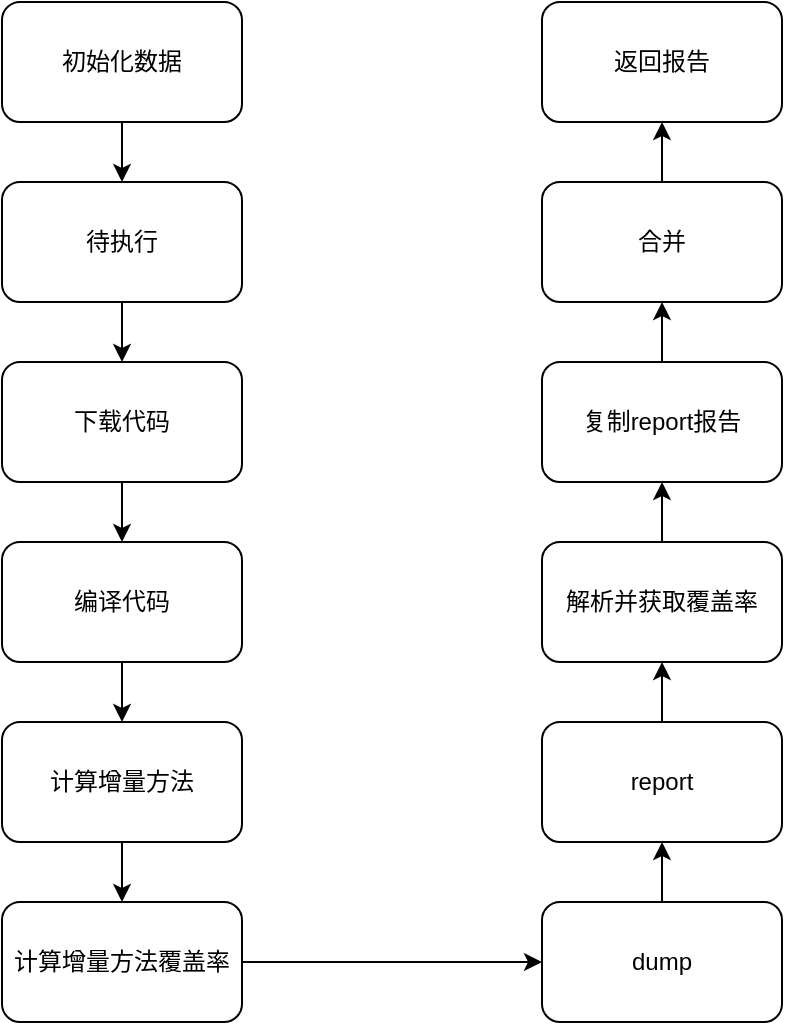 <mxfile version="21.8.2" type="github">
  <diagram name="第 1 页" id="mg1gvutmwJHMGOa3bxmX">
    <mxGraphModel dx="885" dy="641" grid="1" gridSize="10" guides="1" tooltips="1" connect="1" arrows="1" fold="1" page="1" pageScale="1" pageWidth="827" pageHeight="1169" math="0" shadow="0">
      <root>
        <mxCell id="0" />
        <mxCell id="1" parent="0" />
        <mxCell id="WUDJJq0xBTec497IEJst-1" value="初始化数据" style="rounded=1;whiteSpace=wrap;html=1;" vertex="1" parent="1">
          <mxGeometry x="150" y="60" width="120" height="60" as="geometry" />
        </mxCell>
        <mxCell id="WUDJJq0xBTec497IEJst-4" value="" style="edgeStyle=orthogonalEdgeStyle;rounded=0;orthogonalLoop=1;jettySize=auto;html=1;" edge="1" parent="1" source="WUDJJq0xBTec497IEJst-1" target="WUDJJq0xBTec497IEJst-3">
          <mxGeometry relative="1" as="geometry">
            <mxPoint x="210" y="180" as="targetPoint" />
            <mxPoint x="210" y="120" as="sourcePoint" />
          </mxGeometry>
        </mxCell>
        <mxCell id="WUDJJq0xBTec497IEJst-6" value="" style="edgeStyle=orthogonalEdgeStyle;rounded=0;orthogonalLoop=1;jettySize=auto;html=1;" edge="1" parent="1" source="WUDJJq0xBTec497IEJst-3" target="WUDJJq0xBTec497IEJst-5">
          <mxGeometry relative="1" as="geometry" />
        </mxCell>
        <mxCell id="WUDJJq0xBTec497IEJst-3" value="待执行" style="rounded=1;whiteSpace=wrap;html=1;" vertex="1" parent="1">
          <mxGeometry x="150" y="150" width="120" height="60" as="geometry" />
        </mxCell>
        <mxCell id="WUDJJq0xBTec497IEJst-8" value="" style="edgeStyle=orthogonalEdgeStyle;rounded=0;orthogonalLoop=1;jettySize=auto;html=1;" edge="1" parent="1" source="WUDJJq0xBTec497IEJst-5" target="WUDJJq0xBTec497IEJst-7">
          <mxGeometry relative="1" as="geometry" />
        </mxCell>
        <mxCell id="WUDJJq0xBTec497IEJst-5" value="下载代码" style="rounded=1;whiteSpace=wrap;html=1;" vertex="1" parent="1">
          <mxGeometry x="150" y="240" width="120" height="60" as="geometry" />
        </mxCell>
        <mxCell id="WUDJJq0xBTec497IEJst-10" value="" style="edgeStyle=orthogonalEdgeStyle;rounded=0;orthogonalLoop=1;jettySize=auto;html=1;" edge="1" parent="1" source="WUDJJq0xBTec497IEJst-7" target="WUDJJq0xBTec497IEJst-9">
          <mxGeometry relative="1" as="geometry" />
        </mxCell>
        <mxCell id="WUDJJq0xBTec497IEJst-7" value="编译代码" style="rounded=1;whiteSpace=wrap;html=1;" vertex="1" parent="1">
          <mxGeometry x="150" y="330" width="120" height="60" as="geometry" />
        </mxCell>
        <mxCell id="WUDJJq0xBTec497IEJst-12" value="" style="edgeStyle=orthogonalEdgeStyle;rounded=0;orthogonalLoop=1;jettySize=auto;html=1;" edge="1" parent="1" source="WUDJJq0xBTec497IEJst-9" target="WUDJJq0xBTec497IEJst-11">
          <mxGeometry relative="1" as="geometry" />
        </mxCell>
        <mxCell id="WUDJJq0xBTec497IEJst-9" value="计算增量方法" style="rounded=1;whiteSpace=wrap;html=1;" vertex="1" parent="1">
          <mxGeometry x="150" y="420" width="120" height="60" as="geometry" />
        </mxCell>
        <mxCell id="WUDJJq0xBTec497IEJst-15" value="" style="edgeStyle=orthogonalEdgeStyle;rounded=0;orthogonalLoop=1;jettySize=auto;html=1;" edge="1" parent="1" source="WUDJJq0xBTec497IEJst-11" target="WUDJJq0xBTec497IEJst-14">
          <mxGeometry relative="1" as="geometry" />
        </mxCell>
        <mxCell id="WUDJJq0xBTec497IEJst-11" value="计算增量方法覆盖率" style="rounded=1;whiteSpace=wrap;html=1;" vertex="1" parent="1">
          <mxGeometry x="150" y="510" width="120" height="60" as="geometry" />
        </mxCell>
        <mxCell id="WUDJJq0xBTec497IEJst-17" value="" style="edgeStyle=orthogonalEdgeStyle;rounded=0;orthogonalLoop=1;jettySize=auto;html=1;" edge="1" parent="1" source="WUDJJq0xBTec497IEJst-14" target="WUDJJq0xBTec497IEJst-16">
          <mxGeometry relative="1" as="geometry" />
        </mxCell>
        <mxCell id="WUDJJq0xBTec497IEJst-14" value="dump" style="whiteSpace=wrap;html=1;rounded=1;" vertex="1" parent="1">
          <mxGeometry x="420" y="510" width="120" height="60" as="geometry" />
        </mxCell>
        <mxCell id="WUDJJq0xBTec497IEJst-19" value="" style="edgeStyle=orthogonalEdgeStyle;rounded=0;orthogonalLoop=1;jettySize=auto;html=1;" edge="1" parent="1" source="WUDJJq0xBTec497IEJst-16" target="WUDJJq0xBTec497IEJst-18">
          <mxGeometry relative="1" as="geometry" />
        </mxCell>
        <mxCell id="WUDJJq0xBTec497IEJst-16" value="report" style="whiteSpace=wrap;html=1;rounded=1;" vertex="1" parent="1">
          <mxGeometry x="420" y="420" width="120" height="60" as="geometry" />
        </mxCell>
        <mxCell id="WUDJJq0xBTec497IEJst-21" value="" style="edgeStyle=orthogonalEdgeStyle;rounded=0;orthogonalLoop=1;jettySize=auto;html=1;" edge="1" parent="1" source="WUDJJq0xBTec497IEJst-18" target="WUDJJq0xBTec497IEJst-20">
          <mxGeometry relative="1" as="geometry" />
        </mxCell>
        <mxCell id="WUDJJq0xBTec497IEJst-18" value="解析并获取覆盖率" style="whiteSpace=wrap;html=1;rounded=1;" vertex="1" parent="1">
          <mxGeometry x="420" y="330" width="120" height="60" as="geometry" />
        </mxCell>
        <mxCell id="WUDJJq0xBTec497IEJst-23" value="" style="edgeStyle=orthogonalEdgeStyle;rounded=0;orthogonalLoop=1;jettySize=auto;html=1;" edge="1" parent="1" source="WUDJJq0xBTec497IEJst-20" target="WUDJJq0xBTec497IEJst-22">
          <mxGeometry relative="1" as="geometry" />
        </mxCell>
        <mxCell id="WUDJJq0xBTec497IEJst-20" value="复制report报告" style="whiteSpace=wrap;html=1;rounded=1;" vertex="1" parent="1">
          <mxGeometry x="420" y="240" width="120" height="60" as="geometry" />
        </mxCell>
        <mxCell id="WUDJJq0xBTec497IEJst-25" value="" style="edgeStyle=orthogonalEdgeStyle;rounded=0;orthogonalLoop=1;jettySize=auto;html=1;" edge="1" parent="1" source="WUDJJq0xBTec497IEJst-22" target="WUDJJq0xBTec497IEJst-24">
          <mxGeometry relative="1" as="geometry" />
        </mxCell>
        <mxCell id="WUDJJq0xBTec497IEJst-22" value="合并" style="whiteSpace=wrap;html=1;rounded=1;" vertex="1" parent="1">
          <mxGeometry x="420" y="150" width="120" height="60" as="geometry" />
        </mxCell>
        <mxCell id="WUDJJq0xBTec497IEJst-24" value="返回报告" style="whiteSpace=wrap;html=1;rounded=1;" vertex="1" parent="1">
          <mxGeometry x="420" y="60" width="120" height="60" as="geometry" />
        </mxCell>
      </root>
    </mxGraphModel>
  </diagram>
</mxfile>
